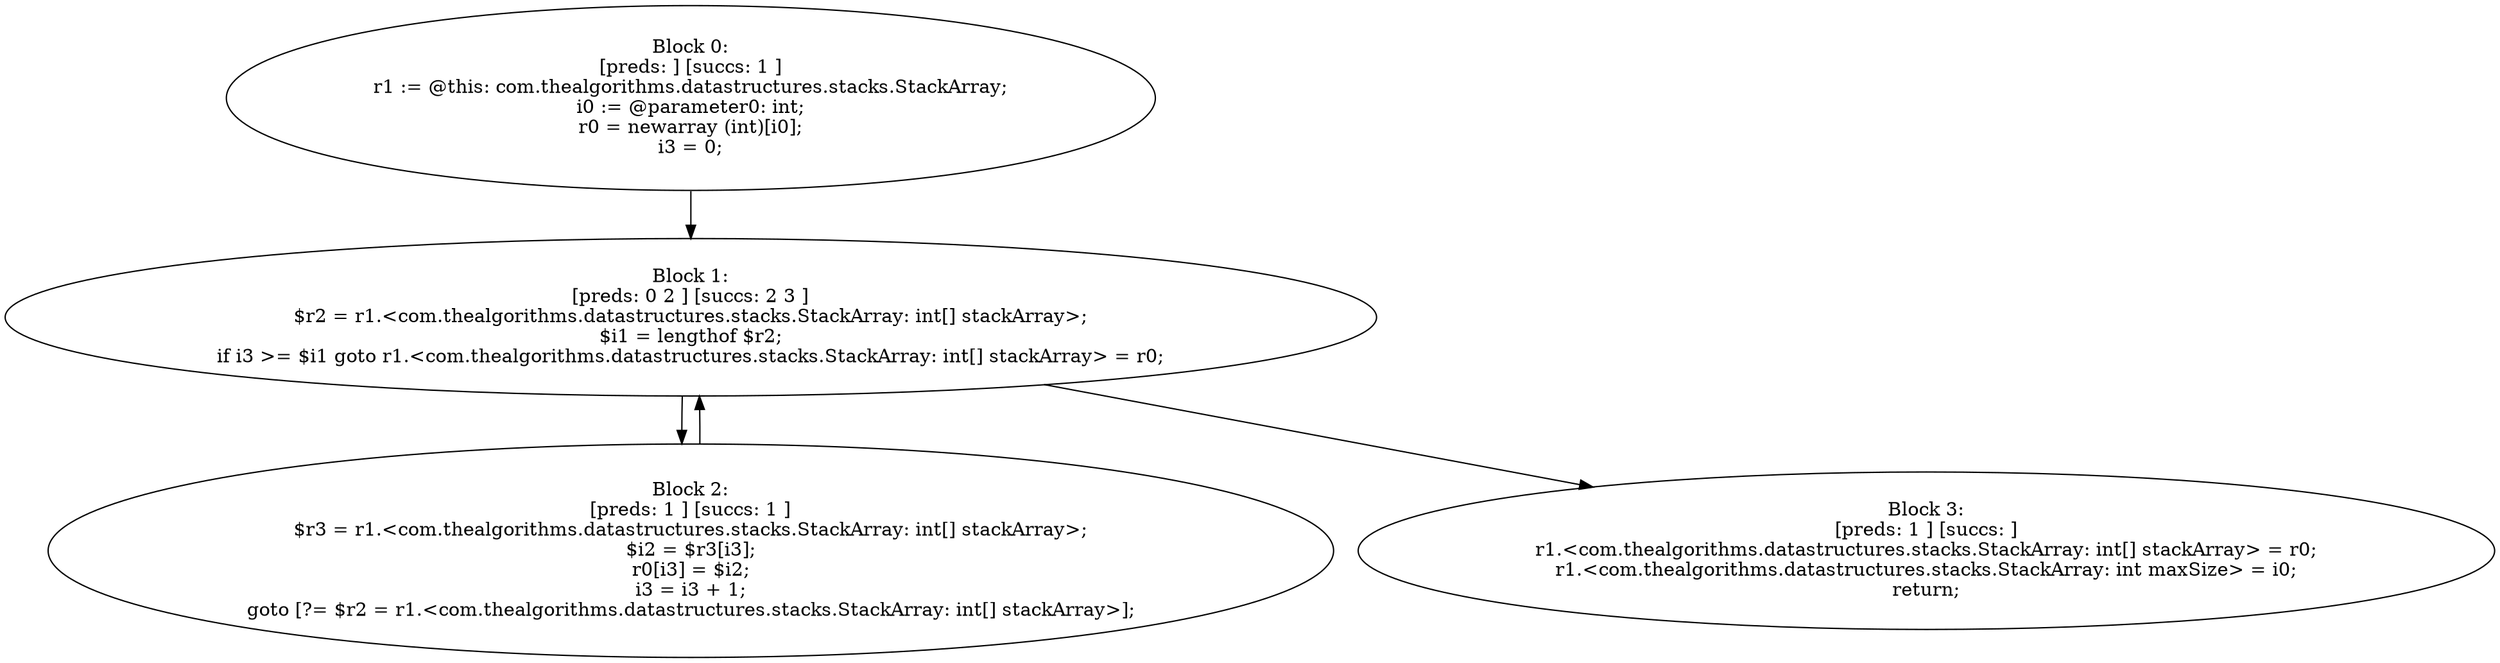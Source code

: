 digraph "unitGraph" {
    "Block 0:
[preds: ] [succs: 1 ]
r1 := @this: com.thealgorithms.datastructures.stacks.StackArray;
i0 := @parameter0: int;
r0 = newarray (int)[i0];
i3 = 0;
"
    "Block 1:
[preds: 0 2 ] [succs: 2 3 ]
$r2 = r1.<com.thealgorithms.datastructures.stacks.StackArray: int[] stackArray>;
$i1 = lengthof $r2;
if i3 >= $i1 goto r1.<com.thealgorithms.datastructures.stacks.StackArray: int[] stackArray> = r0;
"
    "Block 2:
[preds: 1 ] [succs: 1 ]
$r3 = r1.<com.thealgorithms.datastructures.stacks.StackArray: int[] stackArray>;
$i2 = $r3[i3];
r0[i3] = $i2;
i3 = i3 + 1;
goto [?= $r2 = r1.<com.thealgorithms.datastructures.stacks.StackArray: int[] stackArray>];
"
    "Block 3:
[preds: 1 ] [succs: ]
r1.<com.thealgorithms.datastructures.stacks.StackArray: int[] stackArray> = r0;
r1.<com.thealgorithms.datastructures.stacks.StackArray: int maxSize> = i0;
return;
"
    "Block 0:
[preds: ] [succs: 1 ]
r1 := @this: com.thealgorithms.datastructures.stacks.StackArray;
i0 := @parameter0: int;
r0 = newarray (int)[i0];
i3 = 0;
"->"Block 1:
[preds: 0 2 ] [succs: 2 3 ]
$r2 = r1.<com.thealgorithms.datastructures.stacks.StackArray: int[] stackArray>;
$i1 = lengthof $r2;
if i3 >= $i1 goto r1.<com.thealgorithms.datastructures.stacks.StackArray: int[] stackArray> = r0;
";
    "Block 1:
[preds: 0 2 ] [succs: 2 3 ]
$r2 = r1.<com.thealgorithms.datastructures.stacks.StackArray: int[] stackArray>;
$i1 = lengthof $r2;
if i3 >= $i1 goto r1.<com.thealgorithms.datastructures.stacks.StackArray: int[] stackArray> = r0;
"->"Block 2:
[preds: 1 ] [succs: 1 ]
$r3 = r1.<com.thealgorithms.datastructures.stacks.StackArray: int[] stackArray>;
$i2 = $r3[i3];
r0[i3] = $i2;
i3 = i3 + 1;
goto [?= $r2 = r1.<com.thealgorithms.datastructures.stacks.StackArray: int[] stackArray>];
";
    "Block 1:
[preds: 0 2 ] [succs: 2 3 ]
$r2 = r1.<com.thealgorithms.datastructures.stacks.StackArray: int[] stackArray>;
$i1 = lengthof $r2;
if i3 >= $i1 goto r1.<com.thealgorithms.datastructures.stacks.StackArray: int[] stackArray> = r0;
"->"Block 3:
[preds: 1 ] [succs: ]
r1.<com.thealgorithms.datastructures.stacks.StackArray: int[] stackArray> = r0;
r1.<com.thealgorithms.datastructures.stacks.StackArray: int maxSize> = i0;
return;
";
    "Block 2:
[preds: 1 ] [succs: 1 ]
$r3 = r1.<com.thealgorithms.datastructures.stacks.StackArray: int[] stackArray>;
$i2 = $r3[i3];
r0[i3] = $i2;
i3 = i3 + 1;
goto [?= $r2 = r1.<com.thealgorithms.datastructures.stacks.StackArray: int[] stackArray>];
"->"Block 1:
[preds: 0 2 ] [succs: 2 3 ]
$r2 = r1.<com.thealgorithms.datastructures.stacks.StackArray: int[] stackArray>;
$i1 = lengthof $r2;
if i3 >= $i1 goto r1.<com.thealgorithms.datastructures.stacks.StackArray: int[] stackArray> = r0;
";
}
